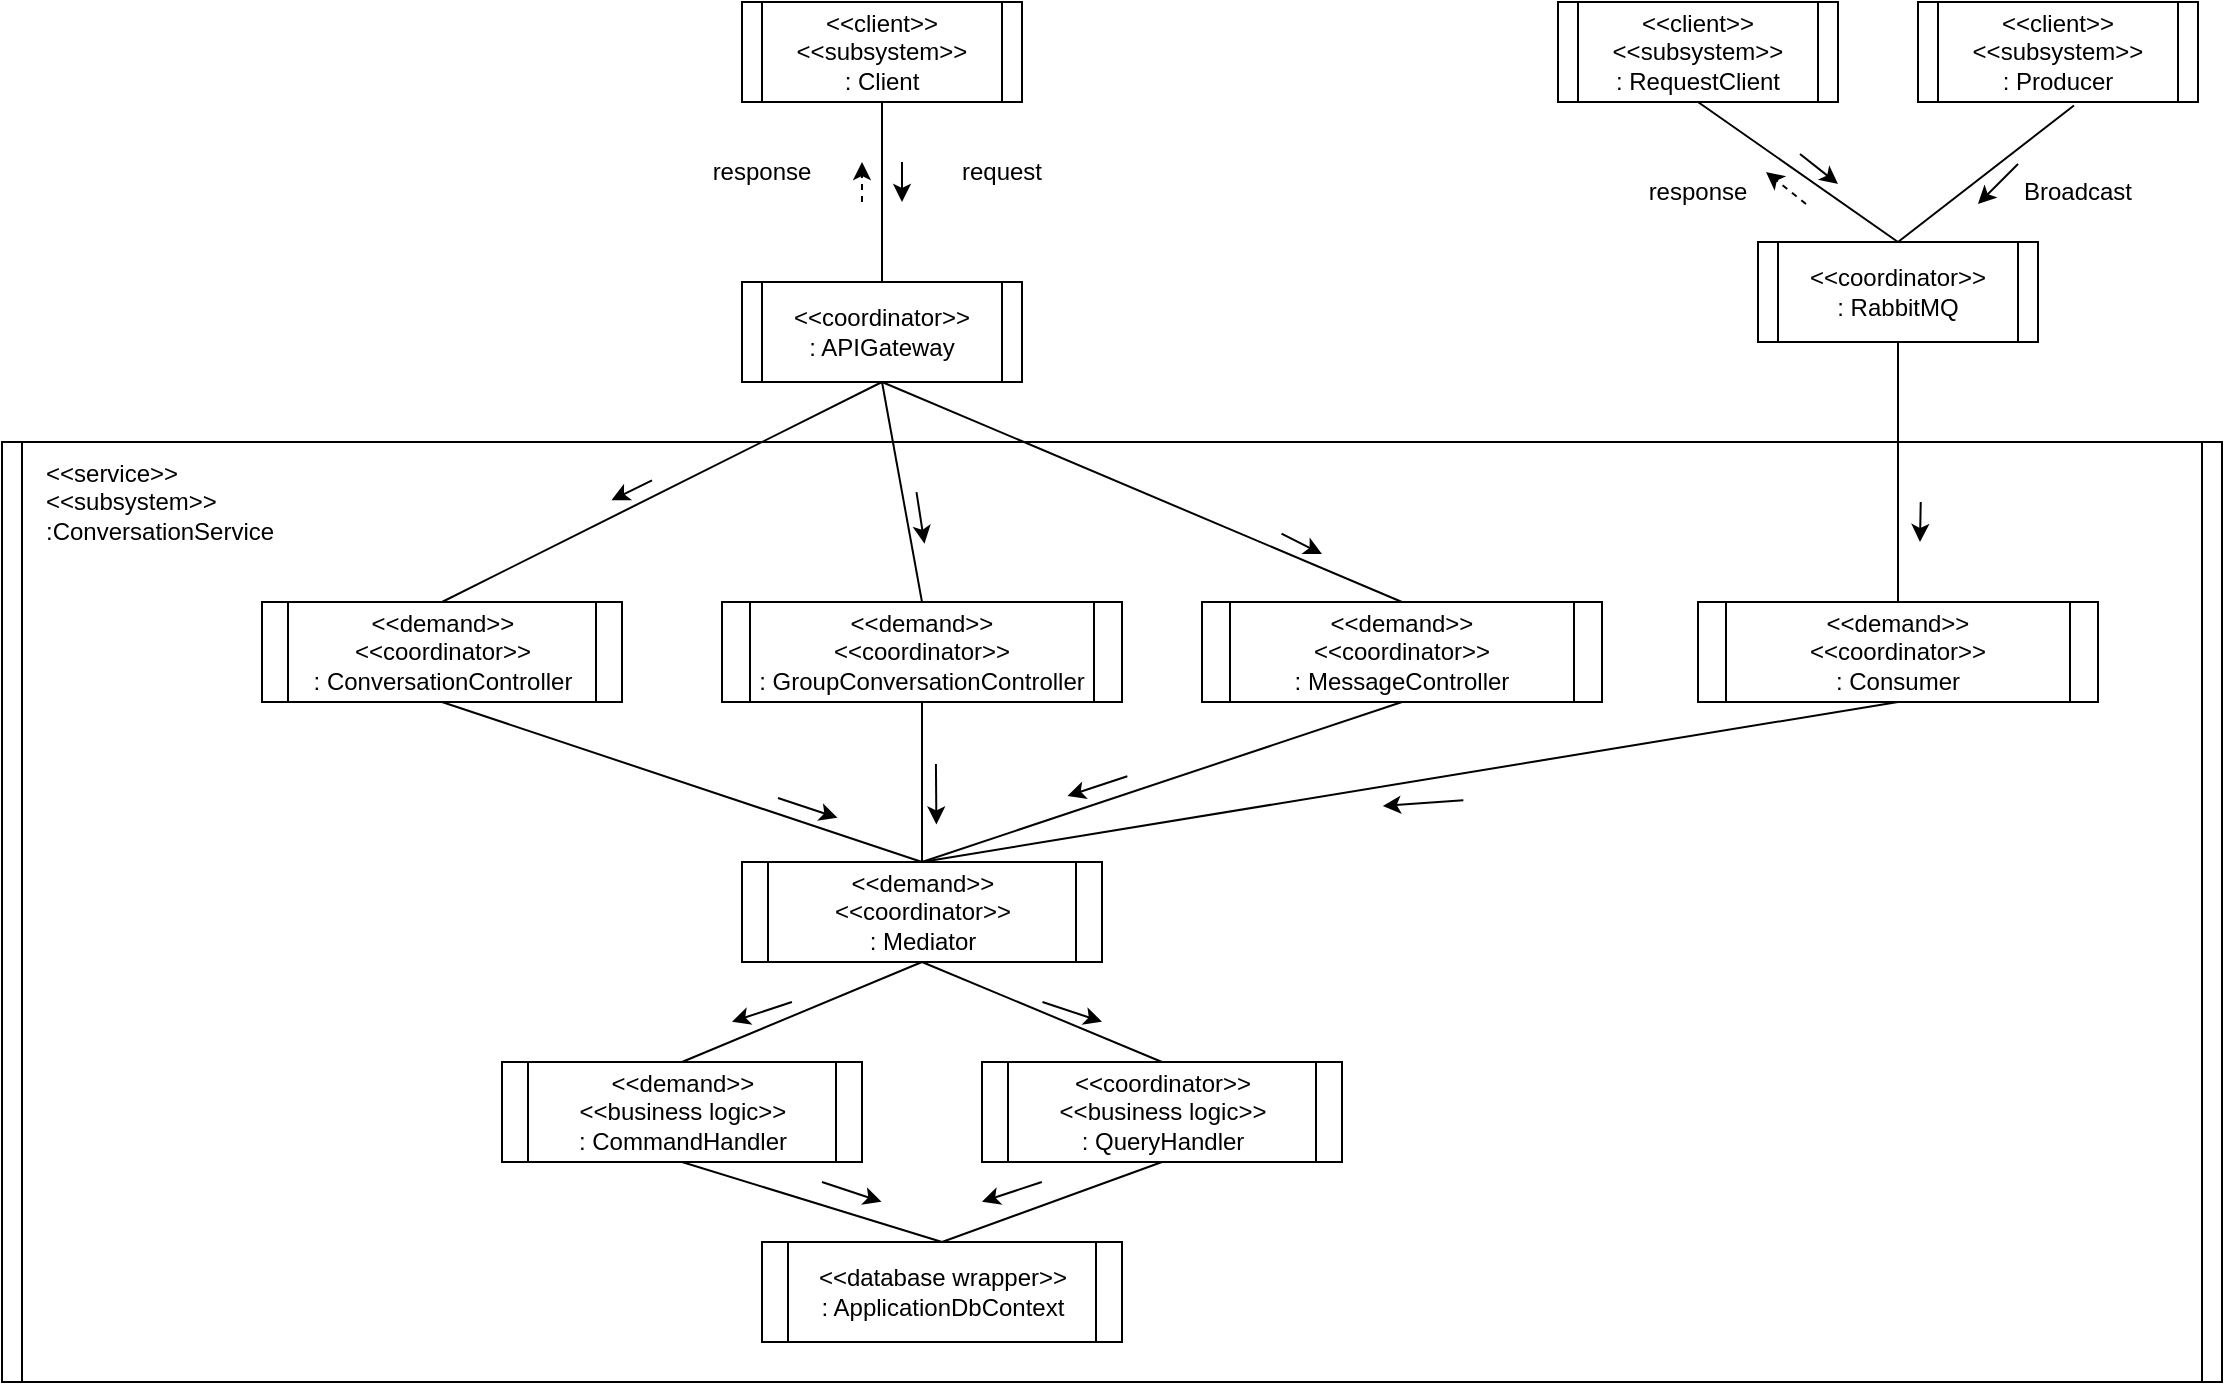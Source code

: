 <mxfile>
    <diagram id="YeBsLe0wz5kqz-9HFI_q" name="Page-1">
        <mxGraphModel dx="785" dy="449" grid="1" gridSize="10" guides="1" tooltips="1" connect="1" arrows="1" fold="1" page="1" pageScale="1" pageWidth="850" pageHeight="1100" math="0" shadow="0">
            <root>
                <mxCell id="0"/>
                <mxCell id="1" parent="0"/>
                <mxCell id="2" value="" style="shape=process;whiteSpace=wrap;html=1;backgroundOutline=1;size=0.009;" parent="1" vertex="1">
                    <mxGeometry x="320" y="220" width="1110" height="470" as="geometry"/>
                </mxCell>
                <mxCell id="3" value="&amp;lt;&amp;lt;service&amp;gt;&amp;gt;&lt;br&gt;&amp;lt;&amp;lt;subsystem&amp;gt;&amp;gt;&lt;br&gt;:ConversationService" style="text;html=1;strokeColor=none;fillColor=none;align=left;verticalAlign=middle;whiteSpace=wrap;rounded=0;" parent="1" vertex="1">
                    <mxGeometry x="340" y="230" width="160" height="40" as="geometry"/>
                </mxCell>
                <mxCell id="7" value="&amp;lt;&amp;lt;coordinator&amp;gt;&amp;gt;&lt;br style=&quot;border-color: var(--border-color);&quot;&gt;: APIGateway" style="shape=process;whiteSpace=wrap;html=1;backgroundOutline=1;size=0.071;" parent="1" vertex="1">
                    <mxGeometry x="690" y="140" width="140" height="50" as="geometry"/>
                </mxCell>
                <mxCell id="8" value="&amp;lt;&amp;lt;client&amp;gt;&amp;gt;&lt;br&gt;&amp;lt;&amp;lt;subsystem&amp;gt;&amp;gt;&lt;br style=&quot;border-color: var(--border-color);&quot;&gt;: Client" style="shape=process;whiteSpace=wrap;html=1;backgroundOutline=1;size=0.071;" parent="1" vertex="1">
                    <mxGeometry x="690" width="140" height="50" as="geometry"/>
                </mxCell>
                <mxCell id="9" value="&amp;lt;&amp;lt;demand&amp;gt;&amp;gt;&lt;br&gt;&amp;lt;&amp;lt;coordinator&amp;gt;&amp;gt;&lt;br style=&quot;border-color: var(--border-color);&quot;&gt;: ConversationController" style="shape=process;whiteSpace=wrap;html=1;backgroundOutline=1;size=0.071;" parent="1" vertex="1">
                    <mxGeometry x="450" y="300" width="180" height="50" as="geometry"/>
                </mxCell>
                <mxCell id="10" value="&amp;lt;&amp;lt;demand&amp;gt;&amp;gt;&lt;br&gt;&amp;lt;&amp;lt;coordinator&amp;gt;&amp;gt;&lt;br style=&quot;border-color: var(--border-color);&quot;&gt;: GroupConversationController" style="shape=process;whiteSpace=wrap;html=1;backgroundOutline=1;size=0.071;" parent="1" vertex="1">
                    <mxGeometry x="680" y="300" width="200" height="50" as="geometry"/>
                </mxCell>
                <mxCell id="11" value="&amp;lt;&amp;lt;demand&amp;gt;&amp;gt;&lt;br&gt;&amp;lt;&amp;lt;coordinator&amp;gt;&amp;gt;&lt;br style=&quot;border-color: var(--border-color);&quot;&gt;: MessageController" style="shape=process;whiteSpace=wrap;html=1;backgroundOutline=1;size=0.071;" parent="1" vertex="1">
                    <mxGeometry x="920" y="300" width="200" height="50" as="geometry"/>
                </mxCell>
                <mxCell id="12" value="" style="endArrow=none;html=1;entryX=0.5;entryY=1;entryDx=0;entryDy=0;exitX=0.5;exitY=0;exitDx=0;exitDy=0;" parent="1" source="9" target="7" edge="1">
                    <mxGeometry width="50" height="50" relative="1" as="geometry">
                        <mxPoint x="690" y="330" as="sourcePoint"/>
                        <mxPoint x="740" y="280" as="targetPoint"/>
                    </mxGeometry>
                </mxCell>
                <mxCell id="13" value="" style="endArrow=none;html=1;entryX=0.5;entryY=1;entryDx=0;entryDy=0;exitX=0.5;exitY=0;exitDx=0;exitDy=0;" parent="1" source="10" target="7" edge="1">
                    <mxGeometry width="50" height="50" relative="1" as="geometry">
                        <mxPoint x="550" y="310" as="sourcePoint"/>
                        <mxPoint x="770" y="200" as="targetPoint"/>
                    </mxGeometry>
                </mxCell>
                <mxCell id="14" value="" style="endArrow=none;html=1;exitX=0.5;exitY=0;exitDx=0;exitDy=0;" parent="1" source="11" edge="1">
                    <mxGeometry width="50" height="50" relative="1" as="geometry">
                        <mxPoint x="790" y="310" as="sourcePoint"/>
                        <mxPoint x="760" y="190" as="targetPoint"/>
                    </mxGeometry>
                </mxCell>
                <mxCell id="15" value="&amp;lt;&amp;lt;demand&amp;gt;&amp;gt;&lt;br&gt;&amp;lt;&amp;lt;coordinator&amp;gt;&amp;gt;&lt;br style=&quot;border-color: var(--border-color);&quot;&gt;: Mediator" style="shape=process;whiteSpace=wrap;html=1;backgroundOutline=1;size=0.071;" parent="1" vertex="1">
                    <mxGeometry x="690" y="430" width="180" height="50" as="geometry"/>
                </mxCell>
                <mxCell id="16" value="" style="endArrow=none;html=1;entryX=0.5;entryY=0;entryDx=0;entryDy=0;exitX=0.5;exitY=1;exitDx=0;exitDy=0;" parent="1" source="9" target="15" edge="1">
                    <mxGeometry width="50" height="50" relative="1" as="geometry">
                        <mxPoint x="470" y="540" as="sourcePoint"/>
                        <mxPoint x="690" y="430" as="targetPoint"/>
                    </mxGeometry>
                </mxCell>
                <mxCell id="17" value="" style="endArrow=none;html=1;entryX=0.5;entryY=0;entryDx=0;entryDy=0;exitX=0.5;exitY=1;exitDx=0;exitDy=0;" parent="1" source="10" target="15" edge="1">
                    <mxGeometry width="50" height="50" relative="1" as="geometry">
                        <mxPoint x="550" y="360" as="sourcePoint"/>
                        <mxPoint x="790" y="450" as="targetPoint"/>
                    </mxGeometry>
                </mxCell>
                <mxCell id="18" value="" style="endArrow=none;html=1;entryX=0.5;entryY=0;entryDx=0;entryDy=0;exitX=0.5;exitY=1;exitDx=0;exitDy=0;" parent="1" source="11" target="15" edge="1">
                    <mxGeometry width="50" height="50" relative="1" as="geometry">
                        <mxPoint x="790" y="360" as="sourcePoint"/>
                        <mxPoint x="790" y="450" as="targetPoint"/>
                    </mxGeometry>
                </mxCell>
                <mxCell id="19" value="&amp;lt;&amp;lt;demand&amp;gt;&amp;gt;&lt;br&gt;&amp;lt;&amp;lt;business logic&amp;gt;&amp;gt;&lt;br style=&quot;border-color: var(--border-color);&quot;&gt;: CommandHandler" style="shape=process;whiteSpace=wrap;html=1;backgroundOutline=1;size=0.071;" parent="1" vertex="1">
                    <mxGeometry x="570" y="530" width="180" height="50" as="geometry"/>
                </mxCell>
                <mxCell id="20" value="&amp;lt;&amp;lt;coordinator&amp;gt;&amp;gt;&lt;br&gt;&amp;lt;&amp;lt;business logic&amp;gt;&amp;gt;&lt;br style=&quot;border-color: var(--border-color);&quot;&gt;: QueryHandler" style="shape=process;whiteSpace=wrap;html=1;backgroundOutline=1;size=0.071;" parent="1" vertex="1">
                    <mxGeometry x="810" y="530" width="180" height="50" as="geometry"/>
                </mxCell>
                <mxCell id="21" value="" style="endArrow=none;html=1;entryX=0.5;entryY=1;entryDx=0;entryDy=0;exitX=0.5;exitY=0;exitDx=0;exitDy=0;" parent="1" source="19" target="15" edge="1">
                    <mxGeometry width="50" height="50" relative="1" as="geometry">
                        <mxPoint x="480" y="460" as="sourcePoint"/>
                        <mxPoint x="720" y="540" as="targetPoint"/>
                    </mxGeometry>
                </mxCell>
                <mxCell id="22" value="" style="endArrow=none;html=1;exitX=0.5;exitY=0;exitDx=0;exitDy=0;" parent="1" source="20" edge="1">
                    <mxGeometry width="50" height="50" relative="1" as="geometry">
                        <mxPoint x="670" y="540" as="sourcePoint"/>
                        <mxPoint x="780" y="480" as="targetPoint"/>
                    </mxGeometry>
                </mxCell>
                <mxCell id="23" value="&amp;lt;&amp;lt;database wrapper&amp;gt;&amp;gt;&lt;br style=&quot;border-color: var(--border-color);&quot;&gt;: ApplicationDbContext" style="shape=process;whiteSpace=wrap;html=1;backgroundOutline=1;size=0.071;" parent="1" vertex="1">
                    <mxGeometry x="700" y="620" width="180" height="50" as="geometry"/>
                </mxCell>
                <mxCell id="24" value="" style="endArrow=none;html=1;entryX=0.5;entryY=1;entryDx=0;entryDy=0;exitX=0.5;exitY=0;exitDx=0;exitDy=0;" parent="1" source="23" target="19" edge="1">
                    <mxGeometry width="50" height="50" relative="1" as="geometry">
                        <mxPoint x="760" y="630" as="sourcePoint"/>
                        <mxPoint x="810" y="580" as="targetPoint"/>
                    </mxGeometry>
                </mxCell>
                <mxCell id="25" value="" style="endArrow=none;html=1;entryX=0.5;entryY=0;entryDx=0;entryDy=0;exitX=0.5;exitY=1;exitDx=0;exitDy=0;" parent="1" source="20" target="23" edge="1">
                    <mxGeometry width="50" height="50" relative="1" as="geometry">
                        <mxPoint x="800" y="630" as="sourcePoint"/>
                        <mxPoint x="670" y="590" as="targetPoint"/>
                    </mxGeometry>
                </mxCell>
                <mxCell id="28" value="" style="endArrow=none;html=1;entryX=0.5;entryY=1;entryDx=0;entryDy=0;exitX=0.5;exitY=0;exitDx=0;exitDy=0;" parent="1" source="7" target="8" edge="1">
                    <mxGeometry width="50" height="50" relative="1" as="geometry">
                        <mxPoint x="640" y="260" as="sourcePoint"/>
                        <mxPoint x="690" y="210" as="targetPoint"/>
                    </mxGeometry>
                </mxCell>
                <mxCell id="29" value="" style="endArrow=classic;html=1;" parent="1" edge="1">
                    <mxGeometry width="50" height="50" relative="1" as="geometry">
                        <mxPoint x="770" y="80" as="sourcePoint"/>
                        <mxPoint x="770" y="100" as="targetPoint"/>
                    </mxGeometry>
                </mxCell>
                <mxCell id="30" value="" style="endArrow=classic;html=1;dashed=1;" parent="1" edge="1">
                    <mxGeometry width="50" height="50" relative="1" as="geometry">
                        <mxPoint x="750" y="100" as="sourcePoint"/>
                        <mxPoint x="750" y="80" as="targetPoint"/>
                    </mxGeometry>
                </mxCell>
                <mxCell id="31" value="request" style="text;html=1;strokeColor=none;fillColor=none;align=center;verticalAlign=middle;whiteSpace=wrap;rounded=0;" parent="1" vertex="1">
                    <mxGeometry x="790" y="70" width="60" height="30" as="geometry"/>
                </mxCell>
                <mxCell id="32" value="response" style="text;html=1;strokeColor=none;fillColor=none;align=center;verticalAlign=middle;whiteSpace=wrap;rounded=0;" parent="1" vertex="1">
                    <mxGeometry x="670" y="70" width="60" height="30" as="geometry"/>
                </mxCell>
                <mxCell id="34" value="" style="endArrow=classic;html=1;exitX=0.375;exitY=0.043;exitDx=0;exitDy=0;exitPerimeter=0;entryX=0.352;entryY=0.064;entryDx=0;entryDy=0;entryPerimeter=0;" parent="1" edge="1">
                    <mxGeometry width="50" height="50" relative="1" as="geometry">
                        <mxPoint x="645.0" y="239.21" as="sourcePoint"/>
                        <mxPoint x="624.76" y="249.08" as="targetPoint"/>
                    </mxGeometry>
                </mxCell>
                <mxCell id="35" value="" style="endArrow=classic;html=1;exitX=0.375;exitY=0.043;exitDx=0;exitDy=0;exitPerimeter=0;entryX=0.523;entryY=0.106;entryDx=0;entryDy=0;entryPerimeter=0;" parent="1" edge="1">
                    <mxGeometry width="50" height="50" relative="1" as="geometry">
                        <mxPoint x="777.24" y="245.06" as="sourcePoint"/>
                        <mxPoint x="781.24" y="270.82" as="targetPoint"/>
                    </mxGeometry>
                </mxCell>
                <mxCell id="37" value="" style="endArrow=classic;html=1;exitX=0.727;exitY=0.106;exitDx=0;exitDy=0;exitPerimeter=0;" parent="1" edge="1">
                    <mxGeometry width="50" height="50" relative="1" as="geometry">
                        <mxPoint x="959.76" y="265.82" as="sourcePoint"/>
                        <mxPoint x="980" y="276" as="targetPoint"/>
                    </mxGeometry>
                </mxCell>
                <mxCell id="38" value="" style="endArrow=classic;html=1;exitX=0.636;exitY=0.362;exitDx=0;exitDy=0;exitPerimeter=0;entryX=0.602;entryY=0.383;entryDx=0;entryDy=0;entryPerimeter=0;" parent="1" edge="1">
                    <mxGeometry width="50" height="50" relative="1" as="geometry">
                        <mxPoint x="882.68" y="387.14" as="sourcePoint"/>
                        <mxPoint x="852.76" y="397.01" as="targetPoint"/>
                    </mxGeometry>
                </mxCell>
                <mxCell id="39" value="" style="endArrow=classic;html=1;exitX=0.636;exitY=0.362;exitDx=0;exitDy=0;exitPerimeter=0;entryX=0.54;entryY=0.426;entryDx=0;entryDy=0;entryPerimeter=0;" parent="1" edge="1">
                    <mxGeometry width="50" height="50" relative="1" as="geometry">
                        <mxPoint x="786.96" y="381" as="sourcePoint"/>
                        <mxPoint x="787.2" y="411.22" as="targetPoint"/>
                    </mxGeometry>
                </mxCell>
                <mxCell id="40" value="" style="endArrow=classic;html=1;entryX=0.477;entryY=0.404;entryDx=0;entryDy=0;entryPerimeter=0;" parent="1" edge="1">
                    <mxGeometry width="50" height="50" relative="1" as="geometry">
                        <mxPoint x="708" y="398" as="sourcePoint"/>
                        <mxPoint x="737.76" y="407.88" as="targetPoint"/>
                    </mxGeometry>
                </mxCell>
                <mxCell id="42" value="" style="endArrow=classic;html=1;exitX=0.636;exitY=0.362;exitDx=0;exitDy=0;exitPerimeter=0;entryX=0.602;entryY=0.383;entryDx=0;entryDy=0;entryPerimeter=0;" parent="1" edge="1">
                    <mxGeometry width="50" height="50" relative="1" as="geometry">
                        <mxPoint x="714.96" y="500" as="sourcePoint"/>
                        <mxPoint x="685.04" y="509.87" as="targetPoint"/>
                    </mxGeometry>
                </mxCell>
                <mxCell id="43" value="" style="endArrow=classic;html=1;entryX=0.477;entryY=0.404;entryDx=0;entryDy=0;entryPerimeter=0;" parent="1" edge="1">
                    <mxGeometry width="50" height="50" relative="1" as="geometry">
                        <mxPoint x="840.24" y="500" as="sourcePoint"/>
                        <mxPoint x="870" y="509.88" as="targetPoint"/>
                    </mxGeometry>
                </mxCell>
                <mxCell id="44" value="" style="endArrow=classic;html=1;entryX=0.477;entryY=0.404;entryDx=0;entryDy=0;entryPerimeter=0;" parent="1" edge="1">
                    <mxGeometry width="50" height="50" relative="1" as="geometry">
                        <mxPoint x="730" y="590" as="sourcePoint"/>
                        <mxPoint x="759.76" y="599.88" as="targetPoint"/>
                    </mxGeometry>
                </mxCell>
                <mxCell id="45" value="" style="endArrow=classic;html=1;exitX=0.636;exitY=0.362;exitDx=0;exitDy=0;exitPerimeter=0;entryX=0.602;entryY=0.383;entryDx=0;entryDy=0;entryPerimeter=0;" parent="1" edge="1">
                    <mxGeometry width="50" height="50" relative="1" as="geometry">
                        <mxPoint x="839.92" y="590" as="sourcePoint"/>
                        <mxPoint x="810" y="599.87" as="targetPoint"/>
                    </mxGeometry>
                </mxCell>
                <mxCell id="46" value="&amp;lt;&amp;lt;client&amp;gt;&amp;gt;&lt;br&gt;&amp;lt;&amp;lt;subsystem&amp;gt;&amp;gt;&lt;br style=&quot;border-color: var(--border-color);&quot;&gt;: RequestClient" style="shape=process;whiteSpace=wrap;html=1;backgroundOutline=1;size=0.071;" vertex="1" parent="1">
                    <mxGeometry x="1098" width="140" height="50" as="geometry"/>
                </mxCell>
                <mxCell id="47" value="&amp;lt;&amp;lt;client&amp;gt;&amp;gt;&lt;br&gt;&amp;lt;&amp;lt;subsystem&amp;gt;&amp;gt;&lt;br style=&quot;border-color: var(--border-color);&quot;&gt;: Producer" style="shape=process;whiteSpace=wrap;html=1;backgroundOutline=1;size=0.071;" vertex="1" parent="1">
                    <mxGeometry x="1278" width="140" height="50" as="geometry"/>
                </mxCell>
                <mxCell id="48" value="&amp;lt;&amp;lt;coordinator&amp;gt;&amp;gt;&lt;br style=&quot;border-color: var(--border-color);&quot;&gt;: RabbitMQ" style="shape=process;whiteSpace=wrap;html=1;backgroundOutline=1;size=0.071;" vertex="1" parent="1">
                    <mxGeometry x="1198" y="120" width="140" height="50" as="geometry"/>
                </mxCell>
                <mxCell id="49" value="" style="endArrow=none;html=1;entryX=0.5;entryY=1;entryDx=0;entryDy=0;exitX=0.5;exitY=0;exitDx=0;exitDy=0;" edge="1" parent="1" source="48" target="46">
                    <mxGeometry width="50" height="50" relative="1" as="geometry">
                        <mxPoint x="1208" y="140" as="sourcePoint"/>
                        <mxPoint x="1208" y="50" as="targetPoint"/>
                    </mxGeometry>
                </mxCell>
                <mxCell id="50" value="response" style="text;html=1;strokeColor=none;fillColor=none;align=center;verticalAlign=middle;whiteSpace=wrap;rounded=0;" vertex="1" parent="1">
                    <mxGeometry x="1138" y="80" width="60" height="30" as="geometry"/>
                </mxCell>
                <mxCell id="51" value="Broadcast" style="text;html=1;strokeColor=none;fillColor=none;align=center;verticalAlign=middle;whiteSpace=wrap;rounded=0;" vertex="1" parent="1">
                    <mxGeometry x="1328" y="80" width="60" height="30" as="geometry"/>
                </mxCell>
                <mxCell id="52" value="&amp;lt;&amp;lt;demand&amp;gt;&amp;gt;&lt;br&gt;&amp;lt;&amp;lt;coordinator&amp;gt;&amp;gt;&lt;br style=&quot;border-color: var(--border-color);&quot;&gt;: Consumer" style="shape=process;whiteSpace=wrap;html=1;backgroundOutline=1;size=0.071;" vertex="1" parent="1">
                    <mxGeometry x="1168" y="300" width="200" height="50" as="geometry"/>
                </mxCell>
                <mxCell id="53" value="" style="endArrow=none;html=1;entryX=0.5;entryY=1;entryDx=0;entryDy=0;exitX=0.5;exitY=0;exitDx=0;exitDy=0;" edge="1" parent="1" source="52" target="48">
                    <mxGeometry width="50" height="50" relative="1" as="geometry">
                        <mxPoint x="1228" y="240" as="sourcePoint"/>
                        <mxPoint x="1128" y="170" as="targetPoint"/>
                    </mxGeometry>
                </mxCell>
                <mxCell id="54" value="" style="endArrow=classic;html=1;exitX=0.828;exitY=0.085;exitDx=0;exitDy=0;exitPerimeter=0;" edge="1" parent="1">
                    <mxGeometry width="50" height="50" relative="1" as="geometry">
                        <mxPoint x="1279.36" y="249.95" as="sourcePoint"/>
                        <mxPoint x="1279" y="270.0" as="targetPoint"/>
                    </mxGeometry>
                </mxCell>
                <mxCell id="55" value="" style="endArrow=none;html=1;entryX=0.557;entryY=1.035;entryDx=0;entryDy=0;exitX=0.5;exitY=0;exitDx=0;exitDy=0;entryPerimeter=0;" edge="1" parent="1" source="48" target="47">
                    <mxGeometry width="50" height="50" relative="1" as="geometry">
                        <mxPoint x="1278" y="130" as="sourcePoint"/>
                        <mxPoint x="1178" y="60" as="targetPoint"/>
                    </mxGeometry>
                </mxCell>
                <mxCell id="56" value="" style="endArrow=classic;html=1;" edge="1" parent="1">
                    <mxGeometry width="50" height="50" relative="1" as="geometry">
                        <mxPoint x="1219" y="76" as="sourcePoint"/>
                        <mxPoint x="1238" y="91" as="targetPoint"/>
                    </mxGeometry>
                </mxCell>
                <mxCell id="57" value="" style="endArrow=classic;html=1;dashed=1;" edge="1" parent="1">
                    <mxGeometry width="50" height="50" relative="1" as="geometry">
                        <mxPoint x="1222" y="101" as="sourcePoint"/>
                        <mxPoint x="1202" y="85" as="targetPoint"/>
                    </mxGeometry>
                </mxCell>
                <mxCell id="58" value="" style="endArrow=classic;html=1;" edge="1" parent="1">
                    <mxGeometry width="50" height="50" relative="1" as="geometry">
                        <mxPoint x="1328" y="81" as="sourcePoint"/>
                        <mxPoint x="1308" y="101" as="targetPoint"/>
                    </mxGeometry>
                </mxCell>
                <mxCell id="59" value="" style="endArrow=none;html=1;exitX=0.5;exitY=1;exitDx=0;exitDy=0;" edge="1" parent="1" source="52">
                    <mxGeometry width="50" height="50" relative="1" as="geometry">
                        <mxPoint x="1030" y="360.0" as="sourcePoint"/>
                        <mxPoint x="780" y="430" as="targetPoint"/>
                    </mxGeometry>
                </mxCell>
                <mxCell id="60" value="" style="endArrow=classic;html=1;exitX=0.636;exitY=0.362;exitDx=0;exitDy=0;exitPerimeter=0;entryX=0.622;entryY=0.383;entryDx=0;entryDy=0;entryPerimeter=0;" edge="1" parent="1">
                    <mxGeometry width="50" height="50" relative="1" as="geometry">
                        <mxPoint x="1050.68" y="399.14" as="sourcePoint"/>
                        <mxPoint x="1010.42" y="402.01" as="targetPoint"/>
                    </mxGeometry>
                </mxCell>
            </root>
        </mxGraphModel>
    </diagram>
</mxfile>